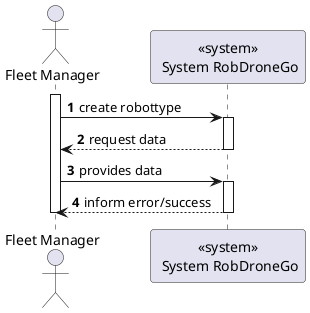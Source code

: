 @startuml
autonumber

actor "Fleet Manager" as usr

participant "<<system>>\n System RobDroneGo" as sys

activate usr
    usr -> sys : create robottype
    activate sys
        sys --> usr : request data
    deactivate sys

    usr -> sys : provides data
    activate sys
        sys --> usr : inform error/success
    deactivate sys
deactivate usr

@enduml
